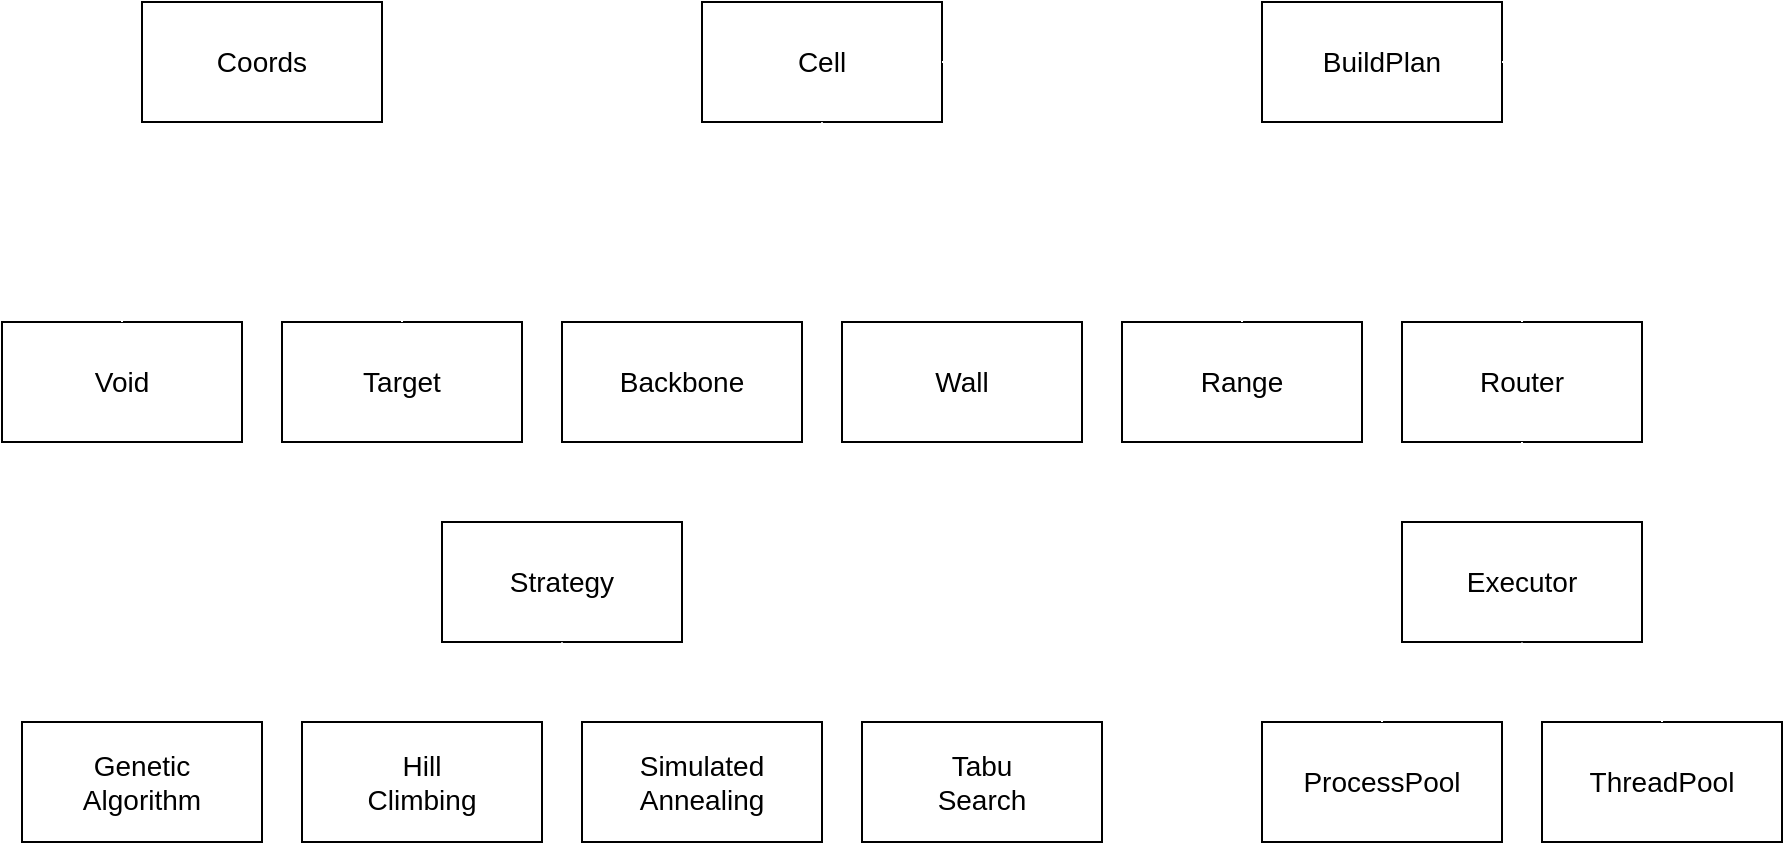 <mxfile version="14.5.1" type="device"><diagram id="C5RBs43oDa-KdzZeNtuy" name="Page-1"><mxGraphModel dx="1477" dy="361" grid="1" gridSize="10" guides="1" tooltips="1" connect="1" arrows="1" fold="1" page="1" pageScale="1" pageWidth="827" pageHeight="1169" math="0" shadow="0"><root><mxCell id="WIyWlLk6GJQsqaUBKTNV-0"/><mxCell id="WIyWlLk6GJQsqaUBKTNV-1" parent="WIyWlLk6GJQsqaUBKTNV-0"/><mxCell id="Oy5zcXv0zca9Sw55cSRy-16" style="edgeStyle=orthogonalEdgeStyle;rounded=0;orthogonalLoop=1;jettySize=auto;html=1;endArrow=none;endFill=0;entryX=1;entryY=0.5;entryDx=0;entryDy=0;strokeColor=#FFFFFF;" parent="WIyWlLk6GJQsqaUBKTNV-1" source="Oy5zcXv0zca9Sw55cSRy-0" target="Oy5zcXv0zca9Sw55cSRy-17" edge="1"><mxGeometry relative="1" as="geometry"><mxPoint x="340" y="380" as="targetPoint"/></mxGeometry></mxCell><mxCell id="Oy5zcXv0zca9Sw55cSRy-0" value="Cell" style="rounded=0;whiteSpace=wrap;html=1;fontSize=14;" parent="WIyWlLk6GJQsqaUBKTNV-1" vertex="1"><mxGeometry x="80" y="350" width="120" height="60" as="geometry"/></mxCell><mxCell id="Oy5zcXv0zca9Sw55cSRy-1" value="" style="endArrow=block;endSize=10;endFill=0;shadow=0;strokeWidth=1;rounded=0;edgeStyle=elbowEdgeStyle;elbow=vertical;exitX=0.5;exitY=0;exitDx=0;exitDy=0;strokeColor=#FFFFFF;" parent="WIyWlLk6GJQsqaUBKTNV-1" source="Oy5zcXv0zca9Sw55cSRy-5" edge="1"><mxGeometry width="160" relative="1" as="geometry"><mxPoint x="250" y="512" as="sourcePoint"/><mxPoint x="140" y="410" as="targetPoint"/></mxGeometry></mxCell><mxCell id="Oy5zcXv0zca9Sw55cSRy-2" value="" style="endArrow=block;endSize=10;endFill=0;shadow=0;strokeWidth=1;rounded=0;edgeStyle=elbowEdgeStyle;elbow=vertical;exitX=0.5;exitY=0;exitDx=0;exitDy=0;strokeColor=#FFFFFF;" parent="WIyWlLk6GJQsqaUBKTNV-1" source="Oy5zcXv0zca9Sw55cSRy-4" edge="1"><mxGeometry width="160" relative="1" as="geometry"><mxPoint x="40" y="512" as="sourcePoint"/><mxPoint x="140" y="410" as="targetPoint"/></mxGeometry></mxCell><mxCell id="Oy5zcXv0zca9Sw55cSRy-4" value="Backbone" style="rounded=0;whiteSpace=wrap;html=1;fontSize=14;" parent="WIyWlLk6GJQsqaUBKTNV-1" vertex="1"><mxGeometry x="10" y="510" width="120" height="60" as="geometry"/></mxCell><mxCell id="Oy5zcXv0zca9Sw55cSRy-5" value="Wall" style="rounded=0;whiteSpace=wrap;html=1;fontSize=14;" parent="WIyWlLk6GJQsqaUBKTNV-1" vertex="1"><mxGeometry x="150" y="510" width="120" height="60" as="geometry"/></mxCell><mxCell id="Oy5zcXv0zca9Sw55cSRy-6" value="Range" style="rounded=0;whiteSpace=wrap;html=1;fontSize=14;" parent="WIyWlLk6GJQsqaUBKTNV-1" vertex="1"><mxGeometry x="290" y="510" width="120" height="60" as="geometry"/></mxCell><mxCell id="Oy5zcXv0zca9Sw55cSRy-7" value="Target" style="rounded=0;whiteSpace=wrap;html=1;fontSize=14;" parent="WIyWlLk6GJQsqaUBKTNV-1" vertex="1"><mxGeometry x="-130" y="510" width="120" height="60" as="geometry"/></mxCell><mxCell id="Oy5zcXv0zca9Sw55cSRy-8" value="Void" style="rounded=0;whiteSpace=wrap;html=1;fontSize=14;" parent="WIyWlLk6GJQsqaUBKTNV-1" vertex="1"><mxGeometry x="-270" y="510" width="120" height="60" as="geometry"/></mxCell><mxCell id="Oy5zcXv0zca9Sw55cSRy-9" value="Router" style="rounded=0;whiteSpace=wrap;html=1;fontSize=14;" parent="WIyWlLk6GJQsqaUBKTNV-1" vertex="1"><mxGeometry x="430" y="510" width="120" height="60" as="geometry"/></mxCell><mxCell id="Oy5zcXv0zca9Sw55cSRy-10" value="" style="endArrow=block;endSize=10;endFill=0;shadow=0;strokeWidth=1;rounded=0;edgeStyle=elbowEdgeStyle;elbow=vertical;exitX=0.5;exitY=0;exitDx=0;exitDy=0;entryX=0.5;entryY=1;entryDx=0;entryDy=0;strokeColor=#FFFFFF;" parent="WIyWlLk6GJQsqaUBKTNV-1" source="Oy5zcXv0zca9Sw55cSRy-6" target="Oy5zcXv0zca9Sw55cSRy-0" edge="1"><mxGeometry width="160" relative="1" as="geometry"><mxPoint x="260" y="522" as="sourcePoint"/><mxPoint x="150" y="420" as="targetPoint"/></mxGeometry></mxCell><mxCell id="Oy5zcXv0zca9Sw55cSRy-11" value="" style="endArrow=block;endSize=10;endFill=0;shadow=0;strokeWidth=1;rounded=0;edgeStyle=elbowEdgeStyle;elbow=vertical;exitX=0.5;exitY=0;exitDx=0;exitDy=0;entryX=0.5;entryY=1;entryDx=0;entryDy=0;strokeColor=#FFFFFF;" parent="WIyWlLk6GJQsqaUBKTNV-1" source="Oy5zcXv0zca9Sw55cSRy-9" target="Oy5zcXv0zca9Sw55cSRy-0" edge="1"><mxGeometry width="160" relative="1" as="geometry"><mxPoint x="450" y="520" as="sourcePoint"/><mxPoint x="150" y="420" as="targetPoint"/></mxGeometry></mxCell><mxCell id="Oy5zcXv0zca9Sw55cSRy-12" value="" style="endArrow=block;endSize=10;endFill=0;shadow=0;strokeWidth=1;rounded=0;edgeStyle=elbowEdgeStyle;elbow=vertical;entryX=0.5;entryY=1;entryDx=0;entryDy=0;strokeColor=#FFFFFF;" parent="WIyWlLk6GJQsqaUBKTNV-1" source="Oy5zcXv0zca9Sw55cSRy-7" target="Oy5zcXv0zca9Sw55cSRy-0" edge="1"><mxGeometry width="160" relative="1" as="geometry"><mxPoint x="50" y="522" as="sourcePoint"/><mxPoint x="150" y="420" as="targetPoint"/></mxGeometry></mxCell><mxCell id="Oy5zcXv0zca9Sw55cSRy-13" value="" style="endArrow=block;endSize=10;endFill=0;shadow=0;strokeWidth=1;rounded=0;edgeStyle=elbowEdgeStyle;elbow=vertical;exitX=0.5;exitY=0;exitDx=0;exitDy=0;strokeColor=#FFFFFF;" parent="WIyWlLk6GJQsqaUBKTNV-1" source="Oy5zcXv0zca9Sw55cSRy-8" edge="1"><mxGeometry width="160" relative="1" as="geometry"><mxPoint x="-130" y="520" as="sourcePoint"/><mxPoint x="140" y="410" as="targetPoint"/></mxGeometry></mxCell><mxCell id="Oy5zcXv0zca9Sw55cSRy-17" value="Coords" style="rounded=0;whiteSpace=wrap;html=1;fontSize=14;" parent="WIyWlLk6GJQsqaUBKTNV-1" vertex="1"><mxGeometry x="-200" y="350" width="120" height="60" as="geometry"/></mxCell><mxCell id="Oy5zcXv0zca9Sw55cSRy-21" style="edgeStyle=orthogonalEdgeStyle;rounded=0;orthogonalLoop=1;jettySize=auto;html=1;entryX=1;entryY=0.5;entryDx=0;entryDy=0;endArrow=none;endFill=0;exitX=0;exitY=0.5;exitDx=0;exitDy=0;strokeColor=#FFFFFF;" parent="WIyWlLk6GJQsqaUBKTNV-1" source="Oy5zcXv0zca9Sw55cSRy-18" target="Oy5zcXv0zca9Sw55cSRy-0" edge="1"><mxGeometry relative="1" as="geometry"><mxPoint x="430" y="310" as="sourcePoint"/><mxPoint x="80" y="340" as="targetPoint"/></mxGeometry></mxCell><mxCell id="Oy5zcXv0zca9Sw55cSRy-22" value="1" style="edgeLabel;html=1;align=center;verticalAlign=middle;resizable=0;points=[];fontColor=#FFFFFF;labelBackgroundColor=none;" parent="Oy5zcXv0zca9Sw55cSRy-21" vertex="1" connectable="0"><mxGeometry x="-0.804" y="2" relative="1" as="geometry"><mxPoint x="6.0" y="-12" as="offset"/></mxGeometry></mxCell><mxCell id="Oy5zcXv0zca9Sw55cSRy-23" value="*" style="edgeLabel;html=1;align=center;verticalAlign=middle;resizable=0;points=[];fontColor=#FFFFFF;labelBackgroundColor=none;" parent="Oy5zcXv0zca9Sw55cSRy-21" vertex="1" connectable="0"><mxGeometry x="0.714" y="1" relative="1" as="geometry"><mxPoint x="-13" y="-9" as="offset"/></mxGeometry></mxCell><mxCell id="Oy5zcXv0zca9Sw55cSRy-18" value="BuildPlan" style="rounded=0;whiteSpace=wrap;html=1;fontSize=14;" parent="WIyWlLk6GJQsqaUBKTNV-1" vertex="1"><mxGeometry x="360" y="350" width="120" height="60" as="geometry"/></mxCell><mxCell id="Oy5zcXv0zca9Sw55cSRy-25" style="edgeStyle=orthogonalEdgeStyle;rounded=0;orthogonalLoop=1;jettySize=auto;html=1;exitX=0.5;exitY=0;exitDx=0;exitDy=0;entryX=0.5;entryY=1;entryDx=0;entryDy=0;endArrow=none;endFill=0;strokeColor=#FFFFFF;" parent="WIyWlLk6GJQsqaUBKTNV-1" source="Oy5zcXv0zca9Sw55cSRy-24" target="Oy5zcXv0zca9Sw55cSRy-9" edge="1"><mxGeometry relative="1" as="geometry"/></mxCell><mxCell id="Oy5zcXv0zca9Sw55cSRy-30" style="edgeStyle=orthogonalEdgeStyle;rounded=0;orthogonalLoop=1;jettySize=auto;html=1;entryX=1;entryY=0.5;entryDx=0;entryDy=0;endArrow=none;endFill=0;exitX=1;exitY=0.5;exitDx=0;exitDy=0;strokeColor=#FFFFFF;" parent="WIyWlLk6GJQsqaUBKTNV-1" source="Oy5zcXv0zca9Sw55cSRy-24" target="Oy5zcXv0zca9Sw55cSRy-18" edge="1"><mxGeometry relative="1" as="geometry"><mxPoint x="610" y="600" as="sourcePoint"/><Array as="points"><mxPoint x="590" y="640"/><mxPoint x="590" y="380"/></Array></mxGeometry></mxCell><mxCell id="Oy5zcXv0zca9Sw55cSRy-24" value="Executor" style="rounded=0;whiteSpace=wrap;html=1;fontSize=14;" parent="WIyWlLk6GJQsqaUBKTNV-1" vertex="1"><mxGeometry x="430" y="610" width="120" height="60" as="geometry"/></mxCell><mxCell id="Oy5zcXv0zca9Sw55cSRy-26" value="ProcessPool" style="rounded=0;whiteSpace=wrap;html=1;fontSize=14;" parent="WIyWlLk6GJQsqaUBKTNV-1" vertex="1"><mxGeometry x="360" y="710" width="120" height="60" as="geometry"/></mxCell><mxCell id="Oy5zcXv0zca9Sw55cSRy-27" value="ThreadPool" style="rounded=0;whiteSpace=wrap;html=1;fontSize=14;" parent="WIyWlLk6GJQsqaUBKTNV-1" vertex="1"><mxGeometry x="500" y="710" width="120" height="60" as="geometry"/></mxCell><mxCell id="Oy5zcXv0zca9Sw55cSRy-28" value="" style="endArrow=block;endSize=10;endFill=0;shadow=0;strokeWidth=1;rounded=0;edgeStyle=elbowEdgeStyle;elbow=vertical;entryX=0.5;entryY=1;entryDx=0;entryDy=0;strokeColor=#FFFFFF;" parent="WIyWlLk6GJQsqaUBKTNV-1" source="Oy5zcXv0zca9Sw55cSRy-27" target="Oy5zcXv0zca9Sw55cSRy-24" edge="1"><mxGeometry width="160" relative="1" as="geometry"><mxPoint x="220" y="520.0" as="sourcePoint"/><mxPoint x="150" y="420" as="targetPoint"/></mxGeometry></mxCell><mxCell id="Oy5zcXv0zca9Sw55cSRy-29" value="" style="endArrow=block;endSize=10;endFill=0;shadow=0;strokeWidth=1;rounded=0;edgeStyle=elbowEdgeStyle;elbow=vertical;entryX=0.5;entryY=1;entryDx=0;entryDy=0;exitX=0.5;exitY=0;exitDx=0;exitDy=0;strokeColor=#FFFFFF;" parent="WIyWlLk6GJQsqaUBKTNV-1" source="Oy5zcXv0zca9Sw55cSRy-26" target="Oy5zcXv0zca9Sw55cSRy-24" edge="1"><mxGeometry width="160" relative="1" as="geometry"><mxPoint x="570" y="720.0" as="sourcePoint"/><mxPoint x="500" y="680.0" as="targetPoint"/></mxGeometry></mxCell><mxCell id="obvCKmjdFF1kKZIwYuYO-0" value="Strategy" style="rounded=0;whiteSpace=wrap;html=1;fontSize=14;" vertex="1" parent="WIyWlLk6GJQsqaUBKTNV-1"><mxGeometry x="-50" y="610" width="120" height="60" as="geometry"/></mxCell><mxCell id="obvCKmjdFF1kKZIwYuYO-9" style="edgeStyle=orthogonalEdgeStyle;rounded=0;orthogonalLoop=1;jettySize=auto;html=1;endArrow=block;endFill=0;strokeColor=#FFFFFF;" edge="1" parent="WIyWlLk6GJQsqaUBKTNV-1" source="obvCKmjdFF1kKZIwYuYO-1"><mxGeometry relative="1" as="geometry"><mxPoint x="10" y="670" as="targetPoint"/><Array as="points"><mxPoint x="-60" y="690"/><mxPoint x="10" y="690"/></Array></mxGeometry></mxCell><mxCell id="obvCKmjdFF1kKZIwYuYO-1" value="Hill&lt;br&gt;Climbing" style="rounded=0;whiteSpace=wrap;html=1;fontSize=14;" vertex="1" parent="WIyWlLk6GJQsqaUBKTNV-1"><mxGeometry x="-120" y="710" width="120" height="60" as="geometry"/></mxCell><mxCell id="obvCKmjdFF1kKZIwYuYO-10" style="edgeStyle=orthogonalEdgeStyle;rounded=0;orthogonalLoop=1;jettySize=auto;html=1;entryX=0.5;entryY=1;entryDx=0;entryDy=0;endArrow=block;endFill=0;strokeColor=#FFFFFF;" edge="1" parent="WIyWlLk6GJQsqaUBKTNV-1" source="obvCKmjdFF1kKZIwYuYO-2" target="obvCKmjdFF1kKZIwYuYO-0"><mxGeometry relative="1" as="geometry"/></mxCell><mxCell id="obvCKmjdFF1kKZIwYuYO-2" value="Simulated&lt;br&gt;Annealing" style="rounded=0;whiteSpace=wrap;html=1;fontSize=14;" vertex="1" parent="WIyWlLk6GJQsqaUBKTNV-1"><mxGeometry x="20" y="710" width="120" height="60" as="geometry"/></mxCell><mxCell id="obvCKmjdFF1kKZIwYuYO-6" style="edgeStyle=orthogonalEdgeStyle;rounded=0;orthogonalLoop=1;jettySize=auto;html=1;entryX=0.5;entryY=1;entryDx=0;entryDy=0;endArrow=block;endFill=0;strokeColor=#FFFFFF;" edge="1" parent="WIyWlLk6GJQsqaUBKTNV-1" source="obvCKmjdFF1kKZIwYuYO-3" target="obvCKmjdFF1kKZIwYuYO-0"><mxGeometry relative="1" as="geometry"><Array as="points"><mxPoint x="210" y="690"/><mxPoint x="10" y="690"/></Array></mxGeometry></mxCell><mxCell id="obvCKmjdFF1kKZIwYuYO-3" value="Tabu&lt;br&gt;Search" style="rounded=0;whiteSpace=wrap;html=1;fontSize=14;" vertex="1" parent="WIyWlLk6GJQsqaUBKTNV-1"><mxGeometry x="160" y="710" width="120" height="60" as="geometry"/></mxCell><mxCell id="obvCKmjdFF1kKZIwYuYO-8" style="edgeStyle=orthogonalEdgeStyle;rounded=0;orthogonalLoop=1;jettySize=auto;html=1;entryX=0.5;entryY=1;entryDx=0;entryDy=0;endArrow=block;endFill=0;strokeColor=#FFFFFF;" edge="1" parent="WIyWlLk6GJQsqaUBKTNV-1" source="obvCKmjdFF1kKZIwYuYO-4" target="obvCKmjdFF1kKZIwYuYO-0"><mxGeometry relative="1" as="geometry"><Array as="points"><mxPoint x="-200" y="690"/><mxPoint x="10" y="690"/></Array></mxGeometry></mxCell><mxCell id="obvCKmjdFF1kKZIwYuYO-4" value="Genetic&lt;br&gt;Algorithm" style="rounded=0;whiteSpace=wrap;html=1;fontSize=14;" vertex="1" parent="WIyWlLk6GJQsqaUBKTNV-1"><mxGeometry x="-260" y="710" width="120" height="60" as="geometry"/></mxCell></root></mxGraphModel></diagram></mxfile>